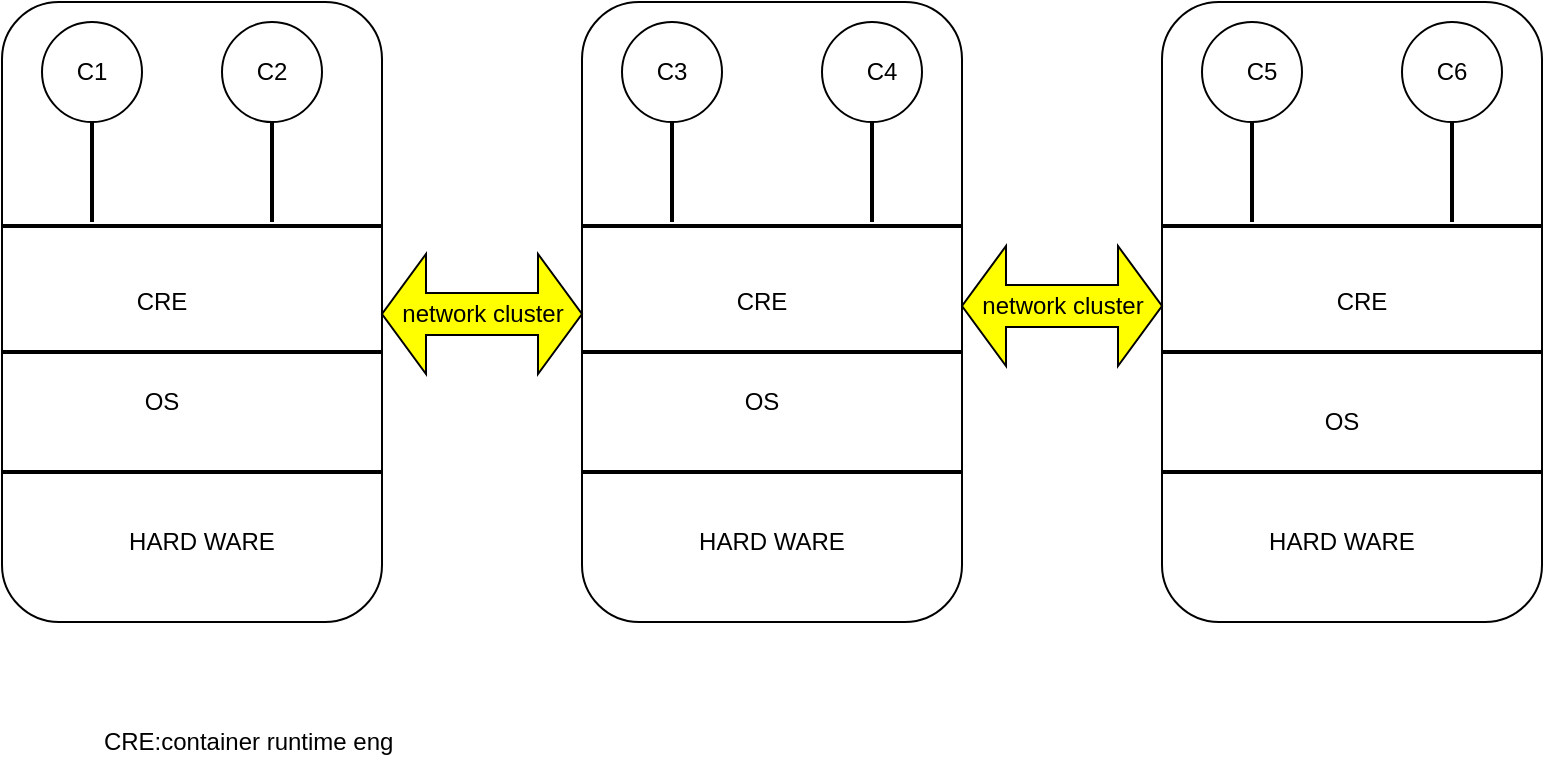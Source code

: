 <mxfile version="14.8.5" type="github">
  <diagram id="wl_e422McLixD423kIPQ" name="Page-1">
    <mxGraphModel dx="1108" dy="482" grid="1" gridSize="10" guides="1" tooltips="1" connect="1" arrows="1" fold="1" page="1" pageScale="1" pageWidth="850" pageHeight="1100" math="0" shadow="0">
      <root>
        <mxCell id="0" />
        <mxCell id="1" parent="0" />
        <mxCell id="t8bC1MIJuQSVdHQi2Ddk-7" value="" style="rounded=1;whiteSpace=wrap;html=1;" vertex="1" parent="1">
          <mxGeometry x="40" y="110" width="190" height="310" as="geometry" />
        </mxCell>
        <mxCell id="t8bC1MIJuQSVdHQi2Ddk-8" value="" style="rounded=1;whiteSpace=wrap;html=1;" vertex="1" parent="1">
          <mxGeometry x="330" y="110" width="190" height="310" as="geometry" />
        </mxCell>
        <mxCell id="t8bC1MIJuQSVdHQi2Ddk-9" value="" style="rounded=1;whiteSpace=wrap;html=1;" vertex="1" parent="1">
          <mxGeometry x="620" y="110" width="190" height="310" as="geometry" />
        </mxCell>
        <mxCell id="t8bC1MIJuQSVdHQi2Ddk-10" value="" style="line;strokeWidth=2;html=1;" vertex="1" parent="1">
          <mxGeometry x="40" y="340" width="190" height="10" as="geometry" />
        </mxCell>
        <mxCell id="t8bC1MIJuQSVdHQi2Ddk-12" value="" style="line;strokeWidth=2;html=1;" vertex="1" parent="1">
          <mxGeometry x="40" y="280" width="190" height="10" as="geometry" />
        </mxCell>
        <mxCell id="t8bC1MIJuQSVdHQi2Ddk-13" value="" style="line;strokeWidth=2;html=1;" vertex="1" parent="1">
          <mxGeometry x="40" y="217" width="190" height="10" as="geometry" />
        </mxCell>
        <mxCell id="t8bC1MIJuQSVdHQi2Ddk-14" value="" style="line;strokeWidth=2;html=1;" vertex="1" parent="1">
          <mxGeometry x="330" y="340" width="190" height="10" as="geometry" />
        </mxCell>
        <mxCell id="t8bC1MIJuQSVdHQi2Ddk-15" value="" style="line;strokeWidth=2;html=1;" vertex="1" parent="1">
          <mxGeometry x="330" y="280" width="190" height="10" as="geometry" />
        </mxCell>
        <mxCell id="t8bC1MIJuQSVdHQi2Ddk-16" value="" style="line;strokeWidth=2;html=1;" vertex="1" parent="1">
          <mxGeometry x="330" y="217" width="190" height="10" as="geometry" />
        </mxCell>
        <mxCell id="t8bC1MIJuQSVdHQi2Ddk-17" value="" style="line;strokeWidth=2;html=1;" vertex="1" parent="1">
          <mxGeometry x="620" y="340" width="190" height="10" as="geometry" />
        </mxCell>
        <mxCell id="t8bC1MIJuQSVdHQi2Ddk-18" value="" style="line;strokeWidth=2;html=1;" vertex="1" parent="1">
          <mxGeometry x="620" y="280" width="190" height="10" as="geometry" />
        </mxCell>
        <mxCell id="t8bC1MIJuQSVdHQi2Ddk-19" value="" style="line;strokeWidth=2;html=1;" vertex="1" parent="1">
          <mxGeometry x="620" y="217" width="190" height="10" as="geometry" />
        </mxCell>
        <mxCell id="t8bC1MIJuQSVdHQi2Ddk-20" value="HARD WARE" style="text;html=1;strokeColor=none;fillColor=none;align=center;verticalAlign=middle;whiteSpace=wrap;rounded=0;" vertex="1" parent="1">
          <mxGeometry x="80" y="370" width="120" height="20" as="geometry" />
        </mxCell>
        <mxCell id="t8bC1MIJuQSVdHQi2Ddk-21" value="OS" style="text;html=1;strokeColor=none;fillColor=none;align=center;verticalAlign=middle;whiteSpace=wrap;rounded=0;" vertex="1" parent="1">
          <mxGeometry x="100" y="300" width="40" height="20" as="geometry" />
        </mxCell>
        <mxCell id="t8bC1MIJuQSVdHQi2Ddk-22" value="CRE" style="text;html=1;strokeColor=none;fillColor=none;align=center;verticalAlign=middle;whiteSpace=wrap;rounded=0;" vertex="1" parent="1">
          <mxGeometry x="100" y="250" width="40" height="20" as="geometry" />
        </mxCell>
        <mxCell id="t8bC1MIJuQSVdHQi2Ddk-23" value="" style="ellipse;whiteSpace=wrap;html=1;aspect=fixed;" vertex="1" parent="1">
          <mxGeometry x="60" y="120" width="50" height="50" as="geometry" />
        </mxCell>
        <mxCell id="t8bC1MIJuQSVdHQi2Ddk-25" value="" style="ellipse;whiteSpace=wrap;html=1;aspect=fixed;" vertex="1" parent="1">
          <mxGeometry x="150" y="120" width="50" height="50" as="geometry" />
        </mxCell>
        <mxCell id="t8bC1MIJuQSVdHQi2Ddk-26" value="" style="ellipse;whiteSpace=wrap;html=1;aspect=fixed;" vertex="1" parent="1">
          <mxGeometry x="350" y="120" width="50" height="50" as="geometry" />
        </mxCell>
        <mxCell id="t8bC1MIJuQSVdHQi2Ddk-27" value="" style="ellipse;whiteSpace=wrap;html=1;aspect=fixed;" vertex="1" parent="1">
          <mxGeometry x="450" y="120" width="50" height="50" as="geometry" />
        </mxCell>
        <mxCell id="t8bC1MIJuQSVdHQi2Ddk-28" value="" style="ellipse;whiteSpace=wrap;html=1;aspect=fixed;" vertex="1" parent="1">
          <mxGeometry x="640" y="120" width="50" height="50" as="geometry" />
        </mxCell>
        <mxCell id="t8bC1MIJuQSVdHQi2Ddk-29" value="" style="ellipse;whiteSpace=wrap;html=1;aspect=fixed;" vertex="1" parent="1">
          <mxGeometry x="740" y="120" width="50" height="50" as="geometry" />
        </mxCell>
        <mxCell id="t8bC1MIJuQSVdHQi2Ddk-32" value="" style="line;strokeWidth=2;direction=south;html=1;" vertex="1" parent="1">
          <mxGeometry x="80" y="170" width="10" height="50" as="geometry" />
        </mxCell>
        <mxCell id="t8bC1MIJuQSVdHQi2Ddk-33" value="" style="line;strokeWidth=2;direction=south;html=1;" vertex="1" parent="1">
          <mxGeometry x="170" y="170" width="10" height="50" as="geometry" />
        </mxCell>
        <mxCell id="t8bC1MIJuQSVdHQi2Ddk-34" value="" style="line;strokeWidth=2;direction=south;html=1;" vertex="1" parent="1">
          <mxGeometry x="370" y="170" width="10" height="50" as="geometry" />
        </mxCell>
        <mxCell id="t8bC1MIJuQSVdHQi2Ddk-35" value="" style="line;strokeWidth=2;direction=south;html=1;" vertex="1" parent="1">
          <mxGeometry x="470" y="170" width="10" height="50" as="geometry" />
        </mxCell>
        <mxCell id="t8bC1MIJuQSVdHQi2Ddk-36" value="" style="line;strokeWidth=2;direction=south;html=1;" vertex="1" parent="1">
          <mxGeometry x="660" y="170" width="10" height="50" as="geometry" />
        </mxCell>
        <mxCell id="t8bC1MIJuQSVdHQi2Ddk-37" value="" style="line;strokeWidth=2;direction=south;html=1;" vertex="1" parent="1">
          <mxGeometry x="760" y="170" width="10" height="50" as="geometry" />
        </mxCell>
        <mxCell id="t8bC1MIJuQSVdHQi2Ddk-39" value="HARD WARE" style="text;html=1;strokeColor=none;fillColor=none;align=center;verticalAlign=middle;whiteSpace=wrap;rounded=0;" vertex="1" parent="1">
          <mxGeometry x="365" y="370" width="120" height="20" as="geometry" />
        </mxCell>
        <mxCell id="t8bC1MIJuQSVdHQi2Ddk-40" value="HARD WARE" style="text;html=1;strokeColor=none;fillColor=none;align=center;verticalAlign=middle;whiteSpace=wrap;rounded=0;" vertex="1" parent="1">
          <mxGeometry x="650" y="370" width="120" height="20" as="geometry" />
        </mxCell>
        <mxCell id="t8bC1MIJuQSVdHQi2Ddk-41" value="OS" style="text;html=1;strokeColor=none;fillColor=none;align=center;verticalAlign=middle;whiteSpace=wrap;rounded=0;" vertex="1" parent="1">
          <mxGeometry x="400" y="300" width="40" height="20" as="geometry" />
        </mxCell>
        <mxCell id="t8bC1MIJuQSVdHQi2Ddk-42" value="OS" style="text;html=1;strokeColor=none;fillColor=none;align=center;verticalAlign=middle;whiteSpace=wrap;rounded=0;" vertex="1" parent="1">
          <mxGeometry x="690" y="310" width="40" height="20" as="geometry" />
        </mxCell>
        <mxCell id="t8bC1MIJuQSVdHQi2Ddk-43" value="CRE" style="text;html=1;strokeColor=none;fillColor=none;align=center;verticalAlign=middle;whiteSpace=wrap;rounded=0;" vertex="1" parent="1">
          <mxGeometry x="400" y="250" width="40" height="20" as="geometry" />
        </mxCell>
        <mxCell id="t8bC1MIJuQSVdHQi2Ddk-44" value="CRE" style="text;html=1;strokeColor=none;fillColor=none;align=center;verticalAlign=middle;whiteSpace=wrap;rounded=0;" vertex="1" parent="1">
          <mxGeometry x="700" y="250" width="40" height="20" as="geometry" />
        </mxCell>
        <mxCell id="t8bC1MIJuQSVdHQi2Ddk-45" value="C1" style="text;html=1;strokeColor=none;fillColor=none;align=center;verticalAlign=middle;whiteSpace=wrap;rounded=0;" vertex="1" parent="1">
          <mxGeometry x="65" y="135" width="40" height="20" as="geometry" />
        </mxCell>
        <mxCell id="t8bC1MIJuQSVdHQi2Ddk-47" value="C2&lt;span style=&quot;color: rgba(0 , 0 , 0 , 0) ; font-family: monospace ; font-size: 0px&quot;&gt;%3CmxGraphModel%3E%3Croot%3E%3CmxCell%20id%3D%220%22%2F%3E%3CmxCell%20id%3D%221%22%20parent%3D%220%22%2F%3E%3CmxCell%20id%3D%222%22%20value%3D%22C1%22%20style%3D%22text%3Bhtml%3D1%3BstrokeColor%3Dnone%3BfillColor%3Dnone%3Balign%3Dcenter%3BverticalAlign%3Dmiddle%3BwhiteSpace%3Dwrap%3Brounded%3D0%3B%22%20vertex%3D%221%22%20parent%3D%221%22%3E%3CmxGeometry%20x%3D%2265%22%20y%3D%22135%22%20width%3D%2240%22%20height%3D%2220%22%20as%3D%22geometry%22%2F%3E%3C%2FmxCell%3E%3C%2Froot%3E%3C%2FmxGraphModel%3E&lt;/span&gt;" style="text;html=1;strokeColor=none;fillColor=none;align=center;verticalAlign=middle;whiteSpace=wrap;rounded=0;" vertex="1" parent="1">
          <mxGeometry x="155" y="135" width="40" height="20" as="geometry" />
        </mxCell>
        <mxCell id="t8bC1MIJuQSVdHQi2Ddk-48" value="C3" style="text;html=1;strokeColor=none;fillColor=none;align=center;verticalAlign=middle;whiteSpace=wrap;rounded=0;" vertex="1" parent="1">
          <mxGeometry x="355" y="135" width="40" height="20" as="geometry" />
        </mxCell>
        <mxCell id="t8bC1MIJuQSVdHQi2Ddk-49" value="C4" style="text;html=1;strokeColor=none;fillColor=none;align=center;verticalAlign=middle;whiteSpace=wrap;rounded=0;" vertex="1" parent="1">
          <mxGeometry x="460" y="135" width="40" height="20" as="geometry" />
        </mxCell>
        <mxCell id="t8bC1MIJuQSVdHQi2Ddk-50" value="C5" style="text;html=1;strokeColor=none;fillColor=none;align=center;verticalAlign=middle;whiteSpace=wrap;rounded=0;" vertex="1" parent="1">
          <mxGeometry x="650" y="135" width="40" height="20" as="geometry" />
        </mxCell>
        <mxCell id="t8bC1MIJuQSVdHQi2Ddk-51" value="C6" style="text;html=1;strokeColor=none;fillColor=none;align=center;verticalAlign=middle;whiteSpace=wrap;rounded=0;" vertex="1" parent="1">
          <mxGeometry x="745" y="135" width="40" height="20" as="geometry" />
        </mxCell>
        <mxCell id="t8bC1MIJuQSVdHQi2Ddk-54" value="network cluster" style="html=1;shadow=0;dashed=0;align=center;verticalAlign=middle;shape=mxgraph.arrows2.twoWayArrow;dy=0.65;dx=22;fillColor=#FFFF00;" vertex="1" parent="1">
          <mxGeometry x="230" y="236" width="100" height="60" as="geometry" />
        </mxCell>
        <mxCell id="t8bC1MIJuQSVdHQi2Ddk-55" value="network cluster" style="html=1;shadow=0;dashed=0;align=center;verticalAlign=middle;shape=mxgraph.arrows2.twoWayArrow;dy=0.65;dx=22;fillColor=#FFFF00;" vertex="1" parent="1">
          <mxGeometry x="520" y="232" width="100" height="60" as="geometry" />
        </mxCell>
        <mxCell id="t8bC1MIJuQSVdHQi2Ddk-57" value="CRE:container runtime eng&amp;nbsp;" style="text;html=1;strokeColor=none;fillColor=none;align=center;verticalAlign=middle;whiteSpace=wrap;rounded=0;" vertex="1" parent="1">
          <mxGeometry x="80" y="470" width="170" height="20" as="geometry" />
        </mxCell>
      </root>
    </mxGraphModel>
  </diagram>
</mxfile>
